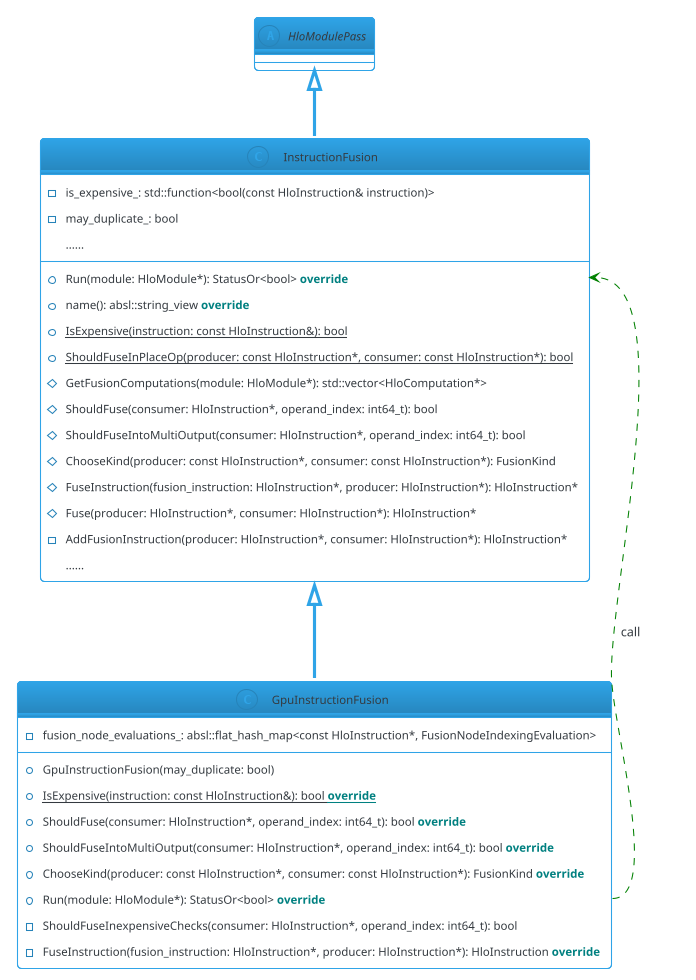 'https://plantuml.com/class-diagram
@startuml gpu_instruction_fusion
!theme cerulean-outline

abstract class HloModulePass

class InstructionFusion {
    - {field} is_expensive_: std::function<bool(const HloInstruction& instruction)>
    - {field} may_duplicate_: bool
    {field} ......
    + {method} Run(module: HloModule*): StatusOr<bool> <b><color:#008080>override</color></b>
    + {method} name(): absl::string_view <b><color:#008080>override</color></b>
    + {static} IsExpensive(instruction: const HloInstruction&): bool
    + {static} ShouldFuseInPlaceOp(producer: const HloInstruction*, consumer: const HloInstruction*): bool
    # {method} GetFusionComputations(module: HloModule*): std::vector<HloComputation*>
    # {method} ShouldFuse(consumer: HloInstruction*, operand_index: int64_t): bool
    # {method} ShouldFuseIntoMultiOutput(consumer: HloInstruction*, operand_index: int64_t): bool
    # {method} ChooseKind(producer: const HloInstruction*, consumer: const HloInstruction*): FusionKind
    # {method} FuseInstruction(fusion_instruction: HloInstruction*, producer: HloInstruction*): HloInstruction*
    # {method} Fuse(producer: HloInstruction*, consumer: HloInstruction*): HloInstruction*
    - {method} AddFusionInstruction(producer: HloInstruction*, consumer: HloInstruction*): HloInstruction*
    {method} ......
}

class GpuInstructionFusion {
    - {field} fusion_node_evaluations_: absl::flat_hash_map<const HloInstruction*, FusionNodeIndexingEvaluation>
    + {method} GpuInstructionFusion(may_duplicate: bool)
    + {static} {method} IsExpensive(instruction: const HloInstruction&): bool <b><color:#008080>override</color></b>
    + {method} ShouldFuse(consumer: HloInstruction*, operand_index: int64_t): bool <b><color:#008080>override</color></b>
    + {method} ShouldFuseIntoMultiOutput(consumer: HloInstruction*, operand_index: int64_t): bool <b><color:#008080>override</color></b>
    + {method} ChooseKind(producer: const HloInstruction*, consumer: const HloInstruction*): FusionKind <b><color:#008080>override</color></b>
    + {method} Run(module: HloModule*): StatusOr<bool> <b><color:#008080>override</color></b>
    - ShouldFuseInexpensiveChecks(consumer: HloInstruction*, operand_index: int64_t): bool
    - {method} FuseInstruction(fusion_instruction: HloInstruction*, producer: HloInstruction*): HloInstruction <b><color:#008080>override</color></b>
}

GpuInstructionFusion::Run -[#green,dashed,thickness=1]-> InstructionFusion::Run : call

HloModulePass <|-- InstructionFusion
InstructionFusion <|-- GpuInstructionFusion

@enduml